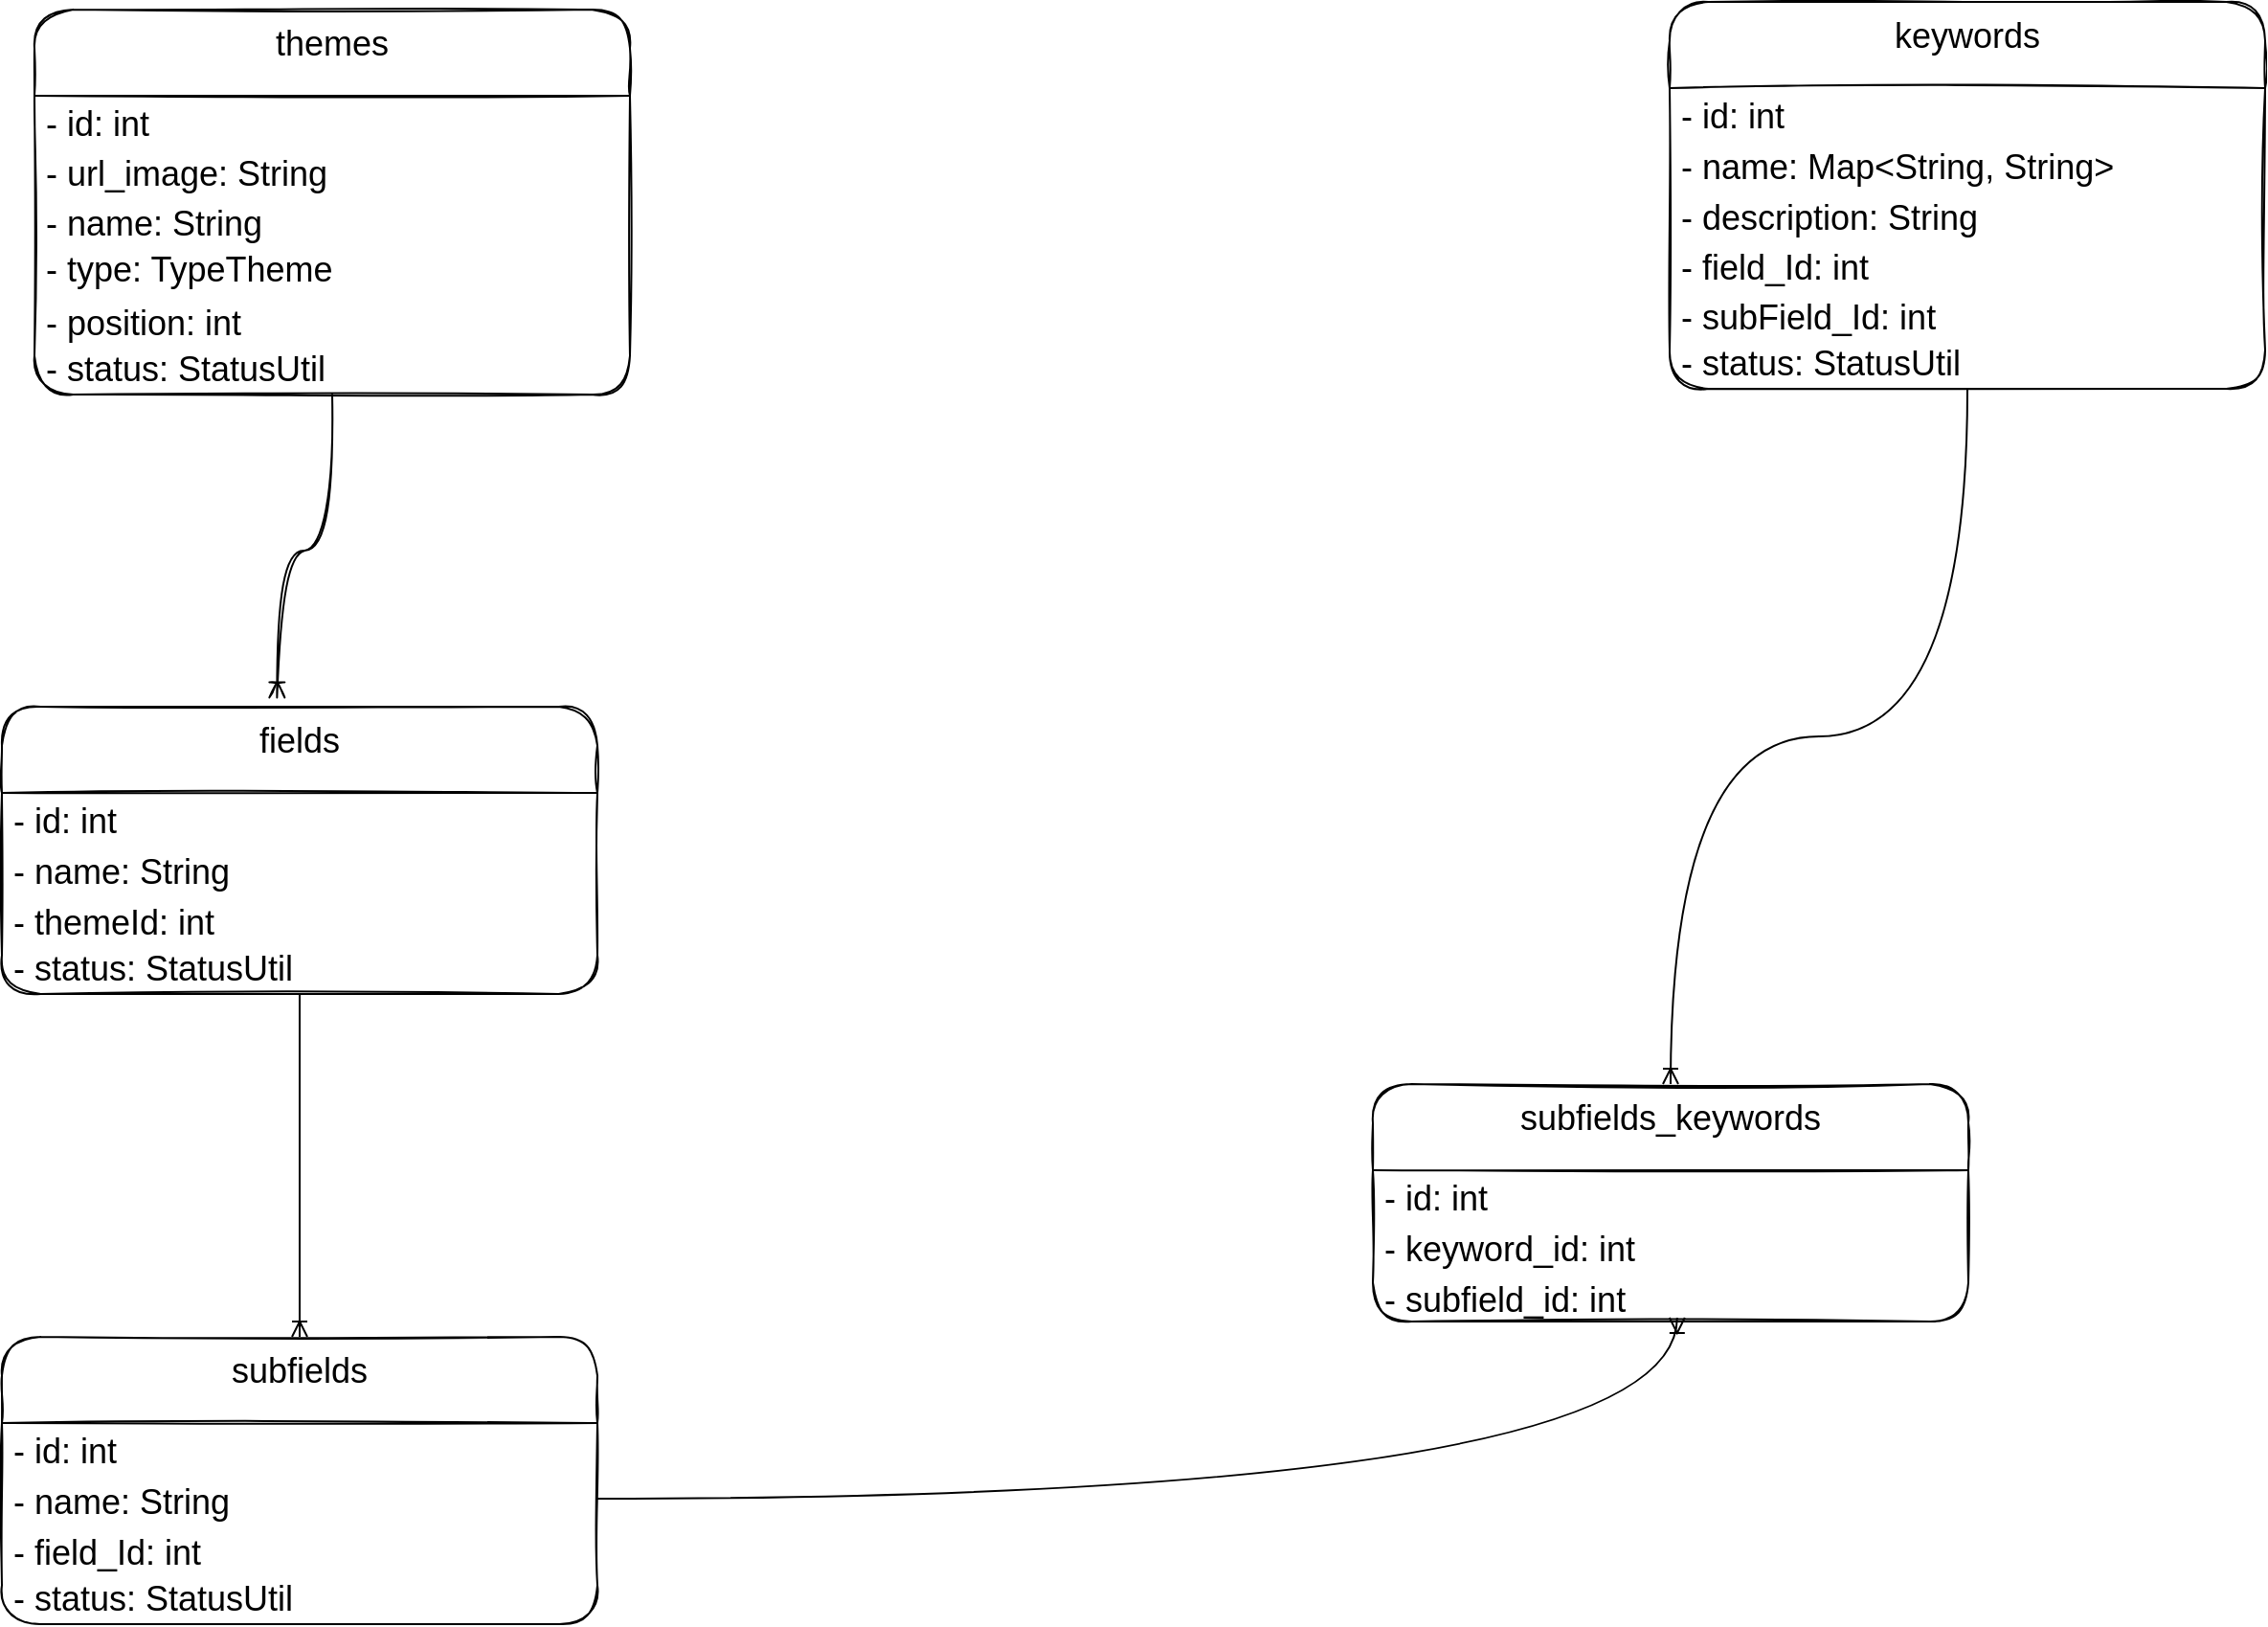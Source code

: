 <mxfile version="15.2.7" type="github">
  <diagram id="C5RBs43oDa-KdzZeNtuy" name="Page-1">
    <mxGraphModel dx="1722" dy="1532" grid="0" gridSize="10" guides="1" tooltips="1" connect="1" arrows="1" fold="1" page="0" pageScale="1" pageWidth="827" pageHeight="1169" math="0" shadow="0">
      <root>
        <mxCell id="WIyWlLk6GJQsqaUBKTNV-0" />
        <mxCell id="WIyWlLk6GJQsqaUBKTNV-1" parent="WIyWlLk6GJQsqaUBKTNV-0" />
        <mxCell id="-CNL-VoJMd0v483ogC2z-43" style="edgeStyle=orthogonalEdgeStyle;curved=1;orthogonalLoop=1;jettySize=auto;html=1;entryX=0.462;entryY=-0.032;entryDx=0;entryDy=0;entryPerimeter=0;endArrow=ERoneToMany;endFill=0;sketch=1;" parent="WIyWlLk6GJQsqaUBKTNV-1" source="-CNL-VoJMd0v483ogC2z-0" target="-CNL-VoJMd0v483ogC2z-36" edge="1">
          <mxGeometry relative="1" as="geometry" />
        </mxCell>
        <mxCell id="-CNL-VoJMd0v483ogC2z-0" value="themes&#xa;" style="swimlane;fontStyle=0;childLayout=stackLayout;horizontal=1;startSize=45;fillColor=none;horizontalStack=0;resizeParent=1;resizeParentMax=0;resizeLast=0;collapsible=1;marginBottom=0;verticalAlign=top;fontSize=18;sketch=1;rounded=1;" parent="WIyWlLk6GJQsqaUBKTNV-1" vertex="1">
          <mxGeometry x="22" y="151" width="311" height="201" as="geometry" />
        </mxCell>
        <mxCell id="-CNL-VoJMd0v483ogC2z-1" value="- id: int" style="text;strokeColor=none;fillColor=none;align=left;verticalAlign=middle;spacingLeft=4;spacingRight=4;overflow=hidden;rotatable=0;points=[[0,0.5],[1,0.5]];portConstraint=eastwest;fontSize=18;sketch=1;rounded=1;" parent="-CNL-VoJMd0v483ogC2z-0" vertex="1">
          <mxGeometry y="45" width="311" height="26" as="geometry" />
        </mxCell>
        <mxCell id="-CNL-VoJMd0v483ogC2z-2" value="- url_image: String" style="text;strokeColor=none;fillColor=none;align=left;verticalAlign=middle;spacingLeft=4;spacingRight=4;overflow=hidden;rotatable=0;points=[[0,0.5],[1,0.5]];portConstraint=eastwest;fontSize=18;sketch=1;rounded=1;" parent="-CNL-VoJMd0v483ogC2z-0" vertex="1">
          <mxGeometry y="71" width="311" height="26" as="geometry" />
        </mxCell>
        <mxCell id="-CNL-VoJMd0v483ogC2z-3" value="- name: String" style="text;strokeColor=none;fillColor=none;align=left;verticalAlign=middle;spacingLeft=4;spacingRight=4;overflow=hidden;rotatable=0;points=[[0,0.5],[1,0.5]];portConstraint=eastwest;fontSize=18;sketch=1;rounded=1;" parent="-CNL-VoJMd0v483ogC2z-0" vertex="1">
          <mxGeometry y="97" width="311" height="26" as="geometry" />
        </mxCell>
        <mxCell id="-CNL-VoJMd0v483ogC2z-8" value="- type: TypeTheme&#xa;" style="text;strokeColor=none;fillColor=none;align=left;verticalAlign=middle;spacingLeft=4;spacingRight=4;overflow=hidden;rotatable=0;points=[[0,0.5],[1,0.5]];portConstraint=eastwest;fontSize=18;sketch=1;rounded=1;" parent="-CNL-VoJMd0v483ogC2z-0" vertex="1">
          <mxGeometry y="123" width="311" height="26" as="geometry" />
        </mxCell>
        <mxCell id="-CNL-VoJMd0v483ogC2z-9" value="- position: int" style="text;strokeColor=none;fillColor=none;align=left;verticalAlign=middle;spacingLeft=4;spacingRight=4;overflow=hidden;rotatable=0;points=[[0,0.5],[1,0.5]];portConstraint=eastwest;fontSize=18;sketch=1;rounded=1;" parent="-CNL-VoJMd0v483ogC2z-0" vertex="1">
          <mxGeometry y="149" width="311" height="26" as="geometry" />
        </mxCell>
        <mxCell id="-CNL-VoJMd0v483ogC2z-10" value="- status: StatusUtil&#xa;" style="text;strokeColor=none;fillColor=none;align=left;verticalAlign=middle;spacingLeft=4;spacingRight=4;overflow=hidden;rotatable=0;points=[[0,0.5],[1,0.5]];portConstraint=eastwest;fontSize=18;sketch=1;rounded=1;" parent="-CNL-VoJMd0v483ogC2z-0" vertex="1">
          <mxGeometry y="175" width="311" height="26" as="geometry" />
        </mxCell>
        <mxCell id="DtburTpKbVDTsLDFMBIJ-6" style="edgeStyle=orthogonalEdgeStyle;curved=1;orthogonalLoop=1;jettySize=auto;html=1;entryX=0.5;entryY=0;entryDx=0;entryDy=0;endArrow=ERoneToMany;endFill=0;" parent="WIyWlLk6GJQsqaUBKTNV-1" source="-CNL-VoJMd0v483ogC2z-12" target="DtburTpKbVDTsLDFMBIJ-1" edge="1">
          <mxGeometry relative="1" as="geometry" />
        </mxCell>
        <mxCell id="-CNL-VoJMd0v483ogC2z-12" value="keywords" style="swimlane;fontStyle=0;childLayout=stackLayout;horizontal=1;startSize=45;fillColor=none;horizontalStack=0;resizeParent=1;resizeParentMax=0;resizeLast=0;collapsible=1;marginBottom=0;verticalAlign=top;fontSize=18;sketch=1;rounded=1;" parent="WIyWlLk6GJQsqaUBKTNV-1" vertex="1">
          <mxGeometry x="876" y="147" width="311" height="202" as="geometry" />
        </mxCell>
        <mxCell id="-CNL-VoJMd0v483ogC2z-13" value="- id: int" style="text;strokeColor=none;fillColor=none;align=left;verticalAlign=middle;spacingLeft=4;spacingRight=4;overflow=hidden;rotatable=0;points=[[0,0.5],[1,0.5]];portConstraint=eastwest;fontSize=18;sketch=1;rounded=1;" parent="-CNL-VoJMd0v483ogC2z-12" vertex="1">
          <mxGeometry y="45" width="311" height="26" as="geometry" />
        </mxCell>
        <mxCell id="-CNL-VoJMd0v483ogC2z-15" value="- name: Map&lt;String, String&gt;" style="text;strokeColor=none;fillColor=none;align=left;verticalAlign=middle;spacingLeft=4;spacingRight=4;overflow=hidden;rotatable=0;points=[[0,0.5],[1,0.5]];portConstraint=eastwest;fontSize=18;sketch=1;rounded=1;" parent="-CNL-VoJMd0v483ogC2z-12" vertex="1">
          <mxGeometry y="71" width="311" height="27" as="geometry" />
        </mxCell>
        <mxCell id="-CNL-VoJMd0v483ogC2z-16" value="- description: String" style="text;strokeColor=none;fillColor=none;align=left;verticalAlign=middle;spacingLeft=4;spacingRight=4;overflow=hidden;rotatable=0;points=[[0,0.5],[1,0.5]];portConstraint=eastwest;fontSize=18;sketch=1;rounded=1;" parent="-CNL-VoJMd0v483ogC2z-12" vertex="1">
          <mxGeometry y="98" width="311" height="26" as="geometry" />
        </mxCell>
        <mxCell id="-CNL-VoJMd0v483ogC2z-17" value="- field_Id: int" style="text;strokeColor=none;fillColor=none;align=left;verticalAlign=middle;spacingLeft=4;spacingRight=4;overflow=hidden;rotatable=0;points=[[0,0.5],[1,0.5]];portConstraint=eastwest;fontSize=18;sketch=1;rounded=1;" parent="-CNL-VoJMd0v483ogC2z-12" vertex="1">
          <mxGeometry y="124" width="311" height="26" as="geometry" />
        </mxCell>
        <mxCell id="-CNL-VoJMd0v483ogC2z-19" value="- subField_Id: int" style="text;strokeColor=none;fillColor=none;align=left;verticalAlign=middle;spacingLeft=4;spacingRight=4;overflow=hidden;rotatable=0;points=[[0,0.5],[1,0.5]];portConstraint=eastwest;fontSize=18;sketch=1;rounded=1;" parent="-CNL-VoJMd0v483ogC2z-12" vertex="1">
          <mxGeometry y="150" width="311" height="26" as="geometry" />
        </mxCell>
        <mxCell id="-CNL-VoJMd0v483ogC2z-18" value="- status: StatusUtil&#xa;" style="text;strokeColor=none;fillColor=none;align=left;verticalAlign=middle;spacingLeft=4;spacingRight=4;overflow=hidden;rotatable=0;points=[[0,0.5],[1,0.5]];portConstraint=eastwest;fontSize=18;sketch=1;rounded=1;" parent="-CNL-VoJMd0v483ogC2z-12" vertex="1">
          <mxGeometry y="176" width="311" height="26" as="geometry" />
        </mxCell>
        <mxCell id="-CNL-VoJMd0v483ogC2z-29" value="subfields" style="swimlane;fontStyle=0;childLayout=stackLayout;horizontal=1;startSize=45;fillColor=none;horizontalStack=0;resizeParent=1;resizeParentMax=0;resizeLast=0;collapsible=1;marginBottom=0;verticalAlign=top;fontSize=18;sketch=1;rounded=1;" parent="WIyWlLk6GJQsqaUBKTNV-1" vertex="1">
          <mxGeometry x="5" y="844" width="311" height="150" as="geometry" />
        </mxCell>
        <mxCell id="-CNL-VoJMd0v483ogC2z-30" value="- id: int" style="text;strokeColor=none;fillColor=none;align=left;verticalAlign=middle;spacingLeft=4;spacingRight=4;overflow=hidden;rotatable=0;points=[[0,0.5],[1,0.5]];portConstraint=eastwest;fontSize=18;sketch=1;rounded=1;" parent="-CNL-VoJMd0v483ogC2z-29" vertex="1">
          <mxGeometry y="45" width="311" height="26" as="geometry" />
        </mxCell>
        <mxCell id="-CNL-VoJMd0v483ogC2z-31" value="- name: String" style="text;strokeColor=none;fillColor=none;align=left;verticalAlign=middle;spacingLeft=4;spacingRight=4;overflow=hidden;rotatable=0;points=[[0,0.5],[1,0.5]];portConstraint=eastwest;fontSize=18;sketch=1;rounded=1;" parent="-CNL-VoJMd0v483ogC2z-29" vertex="1">
          <mxGeometry y="71" width="311" height="27" as="geometry" />
        </mxCell>
        <mxCell id="-CNL-VoJMd0v483ogC2z-33" value="- field_Id: int" style="text;strokeColor=none;fillColor=none;align=left;verticalAlign=middle;spacingLeft=4;spacingRight=4;overflow=hidden;rotatable=0;points=[[0,0.5],[1,0.5]];portConstraint=eastwest;fontSize=18;sketch=1;rounded=1;" parent="-CNL-VoJMd0v483ogC2z-29" vertex="1">
          <mxGeometry y="98" width="311" height="26" as="geometry" />
        </mxCell>
        <mxCell id="-CNL-VoJMd0v483ogC2z-35" value="- status: StatusUtil&#xa;" style="text;strokeColor=none;fillColor=none;align=left;verticalAlign=middle;spacingLeft=4;spacingRight=4;overflow=hidden;rotatable=0;points=[[0,0.5],[1,0.5]];portConstraint=eastwest;fontSize=18;sketch=1;rounded=1;" parent="-CNL-VoJMd0v483ogC2z-29" vertex="1">
          <mxGeometry y="124" width="311" height="26" as="geometry" />
        </mxCell>
        <mxCell id="DtburTpKbVDTsLDFMBIJ-0" style="edgeStyle=orthogonalEdgeStyle;orthogonalLoop=1;jettySize=auto;html=1;entryX=0.5;entryY=0;entryDx=0;entryDy=0;curved=1;endArrow=ERoneToMany;endFill=0;" parent="WIyWlLk6GJQsqaUBKTNV-1" source="-CNL-VoJMd0v483ogC2z-36" target="-CNL-VoJMd0v483ogC2z-29" edge="1">
          <mxGeometry relative="1" as="geometry" />
        </mxCell>
        <mxCell id="-CNL-VoJMd0v483ogC2z-36" value="fields" style="swimlane;fontStyle=0;childLayout=stackLayout;horizontal=1;startSize=45;fillColor=none;horizontalStack=0;resizeParent=1;resizeParentMax=0;resizeLast=0;collapsible=1;marginBottom=0;verticalAlign=top;fontSize=18;sketch=1;rounded=1;" parent="WIyWlLk6GJQsqaUBKTNV-1" vertex="1">
          <mxGeometry x="5" y="515" width="311" height="150" as="geometry" />
        </mxCell>
        <mxCell id="-CNL-VoJMd0v483ogC2z-37" value="- id: int" style="text;strokeColor=none;fillColor=none;align=left;verticalAlign=middle;spacingLeft=4;spacingRight=4;overflow=hidden;rotatable=0;points=[[0,0.5],[1,0.5]];portConstraint=eastwest;fontSize=18;sketch=1;rounded=1;" parent="-CNL-VoJMd0v483ogC2z-36" vertex="1">
          <mxGeometry y="45" width="311" height="26" as="geometry" />
        </mxCell>
        <mxCell id="-CNL-VoJMd0v483ogC2z-38" value="- name: String" style="text;strokeColor=none;fillColor=none;align=left;verticalAlign=middle;spacingLeft=4;spacingRight=4;overflow=hidden;rotatable=0;points=[[0,0.5],[1,0.5]];portConstraint=eastwest;fontSize=18;sketch=1;rounded=1;" parent="-CNL-VoJMd0v483ogC2z-36" vertex="1">
          <mxGeometry y="71" width="311" height="27" as="geometry" />
        </mxCell>
        <mxCell id="-CNL-VoJMd0v483ogC2z-40" value="- themeId: int" style="text;strokeColor=none;fillColor=none;align=left;verticalAlign=middle;spacingLeft=4;spacingRight=4;overflow=hidden;rotatable=0;points=[[0,0.5],[1,0.5]];portConstraint=eastwest;fontSize=18;sketch=1;rounded=1;" parent="-CNL-VoJMd0v483ogC2z-36" vertex="1">
          <mxGeometry y="98" width="311" height="26" as="geometry" />
        </mxCell>
        <mxCell id="-CNL-VoJMd0v483ogC2z-42" value="- status: StatusUtil&#xa;" style="text;strokeColor=none;fillColor=none;align=left;verticalAlign=middle;spacingLeft=4;spacingRight=4;overflow=hidden;rotatable=0;points=[[0,0.5],[1,0.5]];portConstraint=eastwest;fontSize=18;sketch=1;rounded=1;" parent="-CNL-VoJMd0v483ogC2z-36" vertex="1">
          <mxGeometry y="124" width="311" height="26" as="geometry" />
        </mxCell>
        <mxCell id="DtburTpKbVDTsLDFMBIJ-1" value="subfields_keywords" style="swimlane;fontStyle=0;childLayout=stackLayout;horizontal=1;startSize=45;fillColor=none;horizontalStack=0;resizeParent=1;resizeParentMax=0;resizeLast=0;collapsible=1;marginBottom=0;verticalAlign=top;fontSize=18;sketch=1;rounded=1;" parent="WIyWlLk6GJQsqaUBKTNV-1" vertex="1">
          <mxGeometry x="721" y="712" width="311" height="124" as="geometry" />
        </mxCell>
        <mxCell id="DtburTpKbVDTsLDFMBIJ-2" value="- id: int" style="text;strokeColor=none;fillColor=none;align=left;verticalAlign=middle;spacingLeft=4;spacingRight=4;overflow=hidden;rotatable=0;points=[[0,0.5],[1,0.5]];portConstraint=eastwest;fontSize=18;sketch=1;rounded=1;" parent="DtburTpKbVDTsLDFMBIJ-1" vertex="1">
          <mxGeometry y="45" width="311" height="26" as="geometry" />
        </mxCell>
        <mxCell id="DtburTpKbVDTsLDFMBIJ-3" value="- keyword_id: int" style="text;strokeColor=none;fillColor=none;align=left;verticalAlign=middle;spacingLeft=4;spacingRight=4;overflow=hidden;rotatable=0;points=[[0,0.5],[1,0.5]];portConstraint=eastwest;fontSize=18;sketch=1;rounded=1;" parent="DtburTpKbVDTsLDFMBIJ-1" vertex="1">
          <mxGeometry y="71" width="311" height="27" as="geometry" />
        </mxCell>
        <mxCell id="DtburTpKbVDTsLDFMBIJ-4" value="- subfield_id: int" style="text;strokeColor=none;fillColor=none;align=left;verticalAlign=middle;spacingLeft=4;spacingRight=4;overflow=hidden;rotatable=0;points=[[0,0.5],[1,0.5]];portConstraint=eastwest;fontSize=18;sketch=1;rounded=1;" parent="DtburTpKbVDTsLDFMBIJ-1" vertex="1">
          <mxGeometry y="98" width="311" height="26" as="geometry" />
        </mxCell>
        <mxCell id="DtburTpKbVDTsLDFMBIJ-7" style="edgeStyle=orthogonalEdgeStyle;curved=1;orthogonalLoop=1;jettySize=auto;html=1;endArrow=ERoneToMany;endFill=0;entryX=0.511;entryY=0.923;entryDx=0;entryDy=0;entryPerimeter=0;" parent="WIyWlLk6GJQsqaUBKTNV-1" source="-CNL-VoJMd0v483ogC2z-31" target="DtburTpKbVDTsLDFMBIJ-4" edge="1">
          <mxGeometry relative="1" as="geometry">
            <mxPoint x="874" y="854" as="targetPoint" />
            <Array as="points">
              <mxPoint x="880" y="929" />
            </Array>
          </mxGeometry>
        </mxCell>
      </root>
    </mxGraphModel>
  </diagram>
</mxfile>
